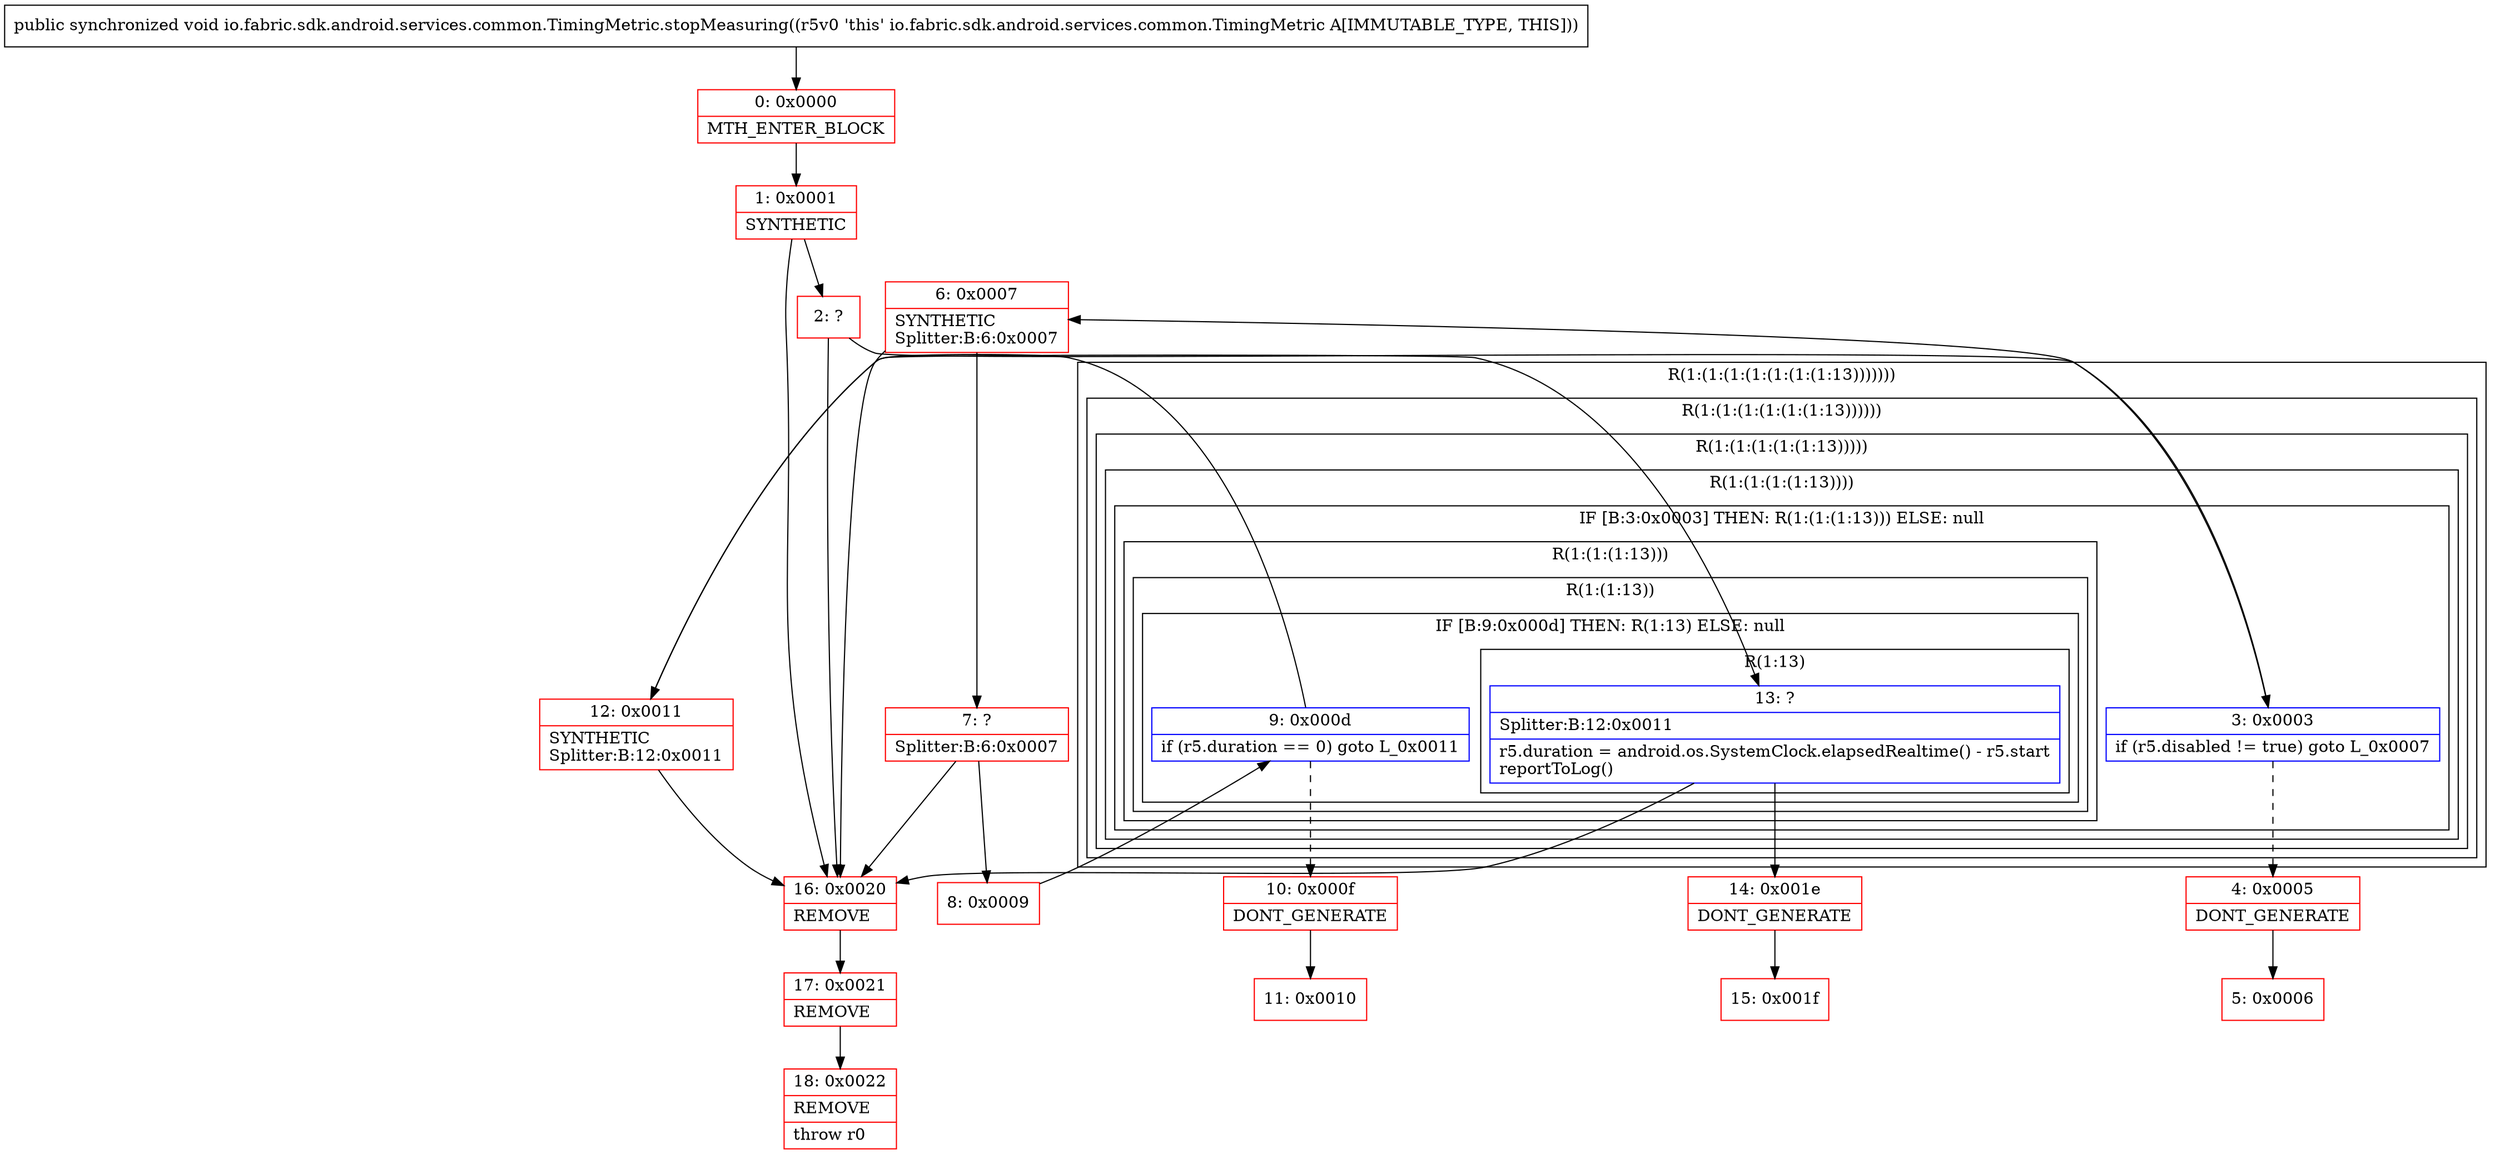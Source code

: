 digraph "CFG forio.fabric.sdk.android.services.common.TimingMetric.stopMeasuring()V" {
subgraph cluster_Region_91923172 {
label = "R(1:(1:(1:(1:(1:(1:(1:13)))))))";
node [shape=record,color=blue];
subgraph cluster_Region_1721147556 {
label = "R(1:(1:(1:(1:(1:(1:13))))))";
node [shape=record,color=blue];
subgraph cluster_Region_1119166500 {
label = "R(1:(1:(1:(1:(1:13)))))";
node [shape=record,color=blue];
subgraph cluster_Region_994359702 {
label = "R(1:(1:(1:(1:13))))";
node [shape=record,color=blue];
subgraph cluster_IfRegion_1811497368 {
label = "IF [B:3:0x0003] THEN: R(1:(1:(1:13))) ELSE: null";
node [shape=record,color=blue];
Node_3 [shape=record,label="{3\:\ 0x0003|if (r5.disabled != true) goto L_0x0007\l}"];
subgraph cluster_Region_943284163 {
label = "R(1:(1:(1:13)))";
node [shape=record,color=blue];
subgraph cluster_Region_1399254240 {
label = "R(1:(1:13))";
node [shape=record,color=blue];
subgraph cluster_IfRegion_1299216147 {
label = "IF [B:9:0x000d] THEN: R(1:13) ELSE: null";
node [shape=record,color=blue];
Node_9 [shape=record,label="{9\:\ 0x000d|if (r5.duration == 0) goto L_0x0011\l}"];
subgraph cluster_Region_1814301348 {
label = "R(1:13)";
node [shape=record,color=blue];
Node_13 [shape=record,label="{13\:\ ?|Splitter:B:12:0x0011\l|r5.duration = android.os.SystemClock.elapsedRealtime() \- r5.start\lreportToLog()\l}"];
}
}
}
}
}
}
}
}
}
Node_0 [shape=record,color=red,label="{0\:\ 0x0000|MTH_ENTER_BLOCK\l}"];
Node_1 [shape=record,color=red,label="{1\:\ 0x0001|SYNTHETIC\l}"];
Node_2 [shape=record,color=red,label="{2\:\ ?}"];
Node_4 [shape=record,color=red,label="{4\:\ 0x0005|DONT_GENERATE\l}"];
Node_5 [shape=record,color=red,label="{5\:\ 0x0006}"];
Node_6 [shape=record,color=red,label="{6\:\ 0x0007|SYNTHETIC\lSplitter:B:6:0x0007\l}"];
Node_7 [shape=record,color=red,label="{7\:\ ?|Splitter:B:6:0x0007\l}"];
Node_8 [shape=record,color=red,label="{8\:\ 0x0009}"];
Node_10 [shape=record,color=red,label="{10\:\ 0x000f|DONT_GENERATE\l}"];
Node_11 [shape=record,color=red,label="{11\:\ 0x0010}"];
Node_12 [shape=record,color=red,label="{12\:\ 0x0011|SYNTHETIC\lSplitter:B:12:0x0011\l}"];
Node_14 [shape=record,color=red,label="{14\:\ 0x001e|DONT_GENERATE\l}"];
Node_15 [shape=record,color=red,label="{15\:\ 0x001f}"];
Node_16 [shape=record,color=red,label="{16\:\ 0x0020|REMOVE\l}"];
Node_17 [shape=record,color=red,label="{17\:\ 0x0021|REMOVE\l}"];
Node_18 [shape=record,color=red,label="{18\:\ 0x0022|REMOVE\l|throw r0\l}"];
MethodNode[shape=record,label="{public synchronized void io.fabric.sdk.android.services.common.TimingMetric.stopMeasuring((r5v0 'this' io.fabric.sdk.android.services.common.TimingMetric A[IMMUTABLE_TYPE, THIS])) }"];
MethodNode -> Node_0;
Node_3 -> Node_4[style=dashed];
Node_3 -> Node_6;
Node_9 -> Node_10[style=dashed];
Node_9 -> Node_12;
Node_13 -> Node_14;
Node_13 -> Node_16;
Node_0 -> Node_1;
Node_1 -> Node_2;
Node_1 -> Node_16;
Node_2 -> Node_3;
Node_2 -> Node_16;
Node_4 -> Node_5;
Node_6 -> Node_7;
Node_6 -> Node_16;
Node_7 -> Node_8;
Node_7 -> Node_16;
Node_8 -> Node_9;
Node_10 -> Node_11;
Node_12 -> Node_13;
Node_12 -> Node_16;
Node_14 -> Node_15;
Node_16 -> Node_17;
Node_17 -> Node_18;
}

